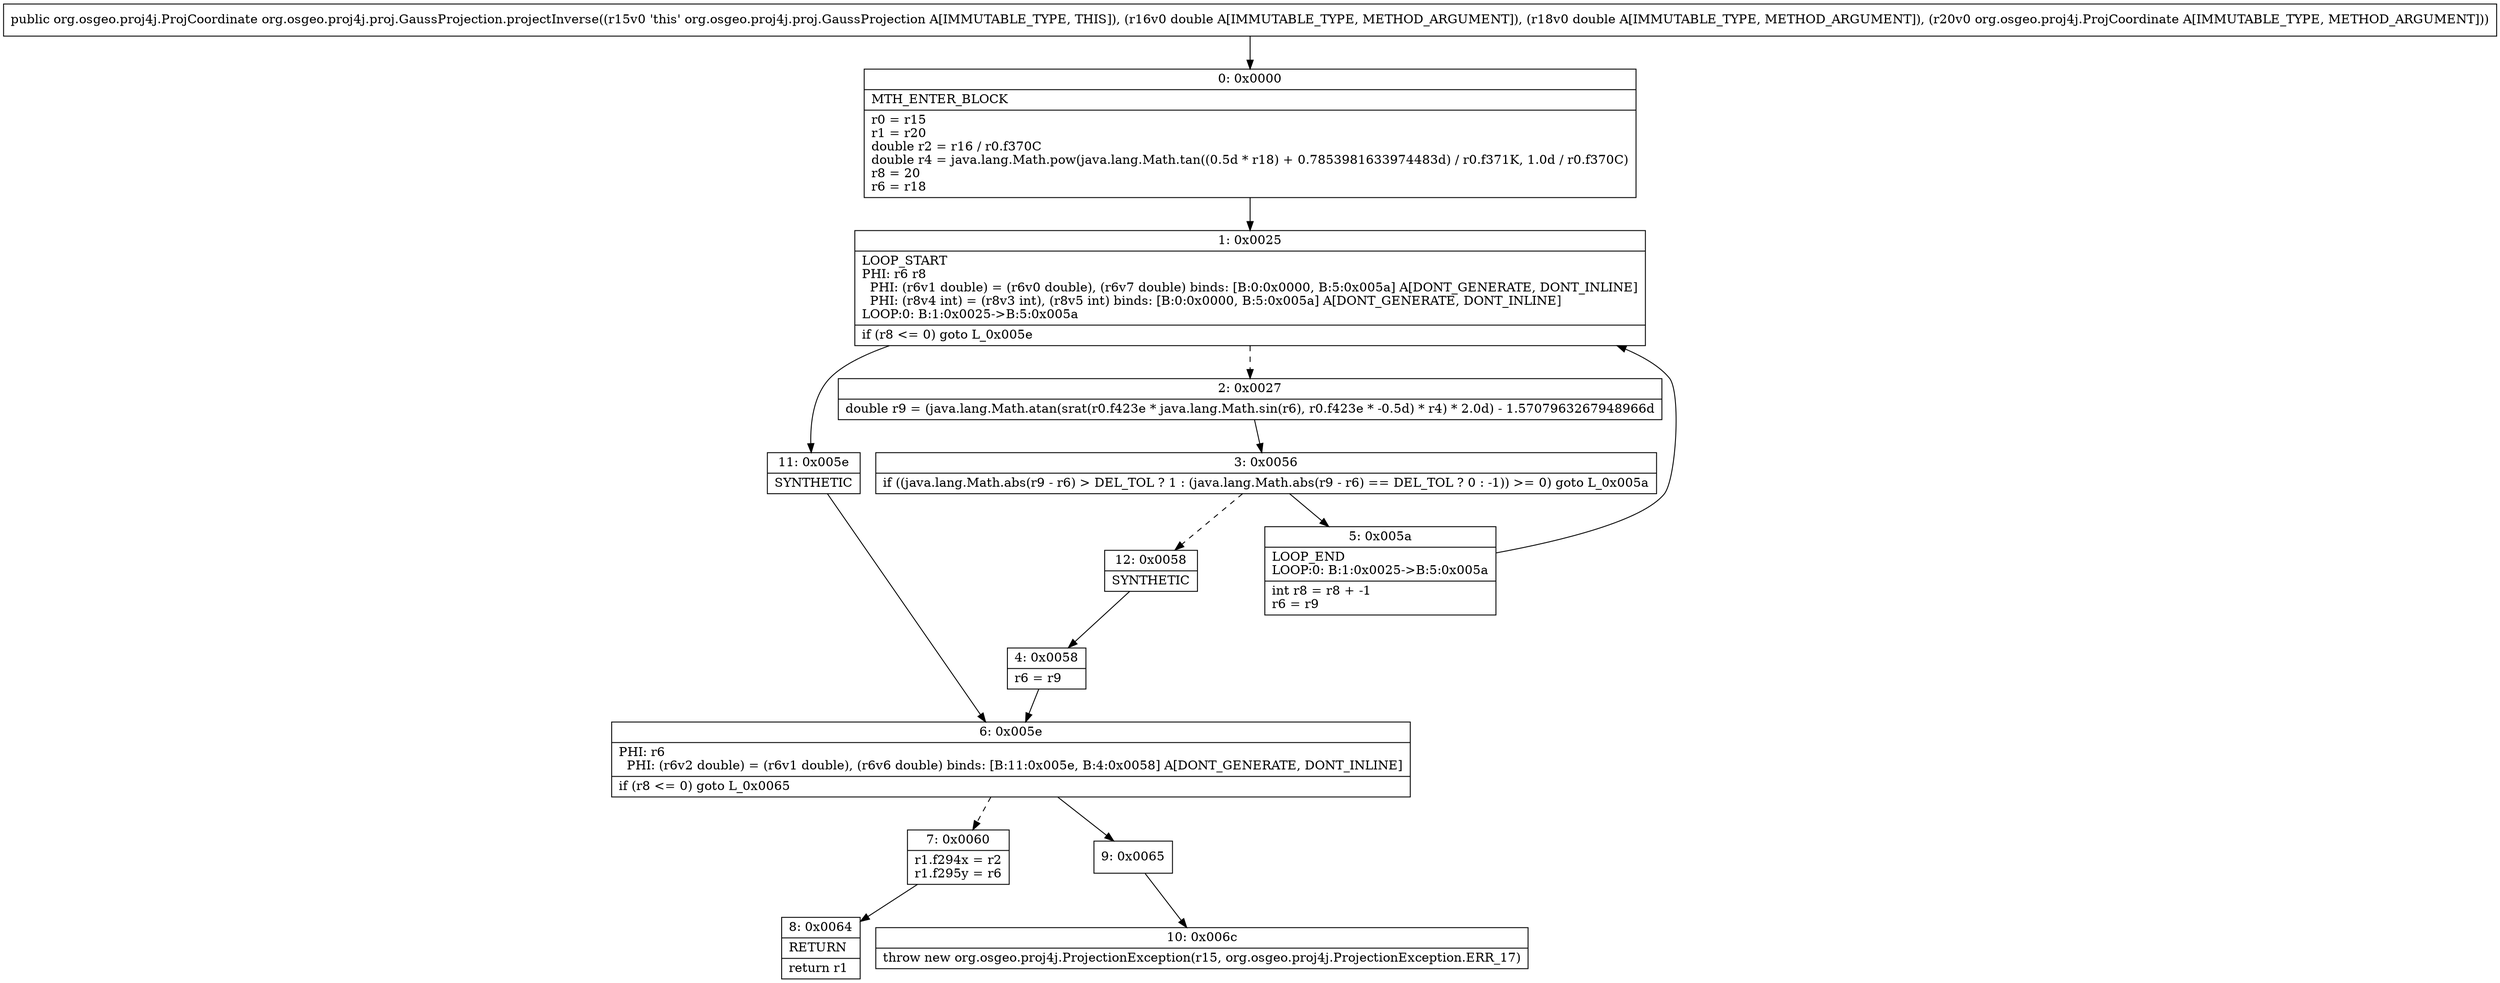 digraph "CFG fororg.osgeo.proj4j.proj.GaussProjection.projectInverse(DDLorg\/osgeo\/proj4j\/ProjCoordinate;)Lorg\/osgeo\/proj4j\/ProjCoordinate;" {
Node_0 [shape=record,label="{0\:\ 0x0000|MTH_ENTER_BLOCK\l|r0 = r15\lr1 = r20\ldouble r2 = r16 \/ r0.f370C\ldouble r4 = java.lang.Math.pow(java.lang.Math.tan((0.5d * r18) + 0.7853981633974483d) \/ r0.f371K, 1.0d \/ r0.f370C)\lr8 = 20\lr6 = r18\l}"];
Node_1 [shape=record,label="{1\:\ 0x0025|LOOP_START\lPHI: r6 r8 \l  PHI: (r6v1 double) = (r6v0 double), (r6v7 double) binds: [B:0:0x0000, B:5:0x005a] A[DONT_GENERATE, DONT_INLINE]\l  PHI: (r8v4 int) = (r8v3 int), (r8v5 int) binds: [B:0:0x0000, B:5:0x005a] A[DONT_GENERATE, DONT_INLINE]\lLOOP:0: B:1:0x0025\-\>B:5:0x005a\l|if (r8 \<= 0) goto L_0x005e\l}"];
Node_2 [shape=record,label="{2\:\ 0x0027|double r9 = (java.lang.Math.atan(srat(r0.f423e * java.lang.Math.sin(r6), r0.f423e * \-0.5d) * r4) * 2.0d) \- 1.5707963267948966d\l}"];
Node_3 [shape=record,label="{3\:\ 0x0056|if ((java.lang.Math.abs(r9 \- r6) \> DEL_TOL ? 1 : (java.lang.Math.abs(r9 \- r6) == DEL_TOL ? 0 : \-1)) \>= 0) goto L_0x005a\l}"];
Node_4 [shape=record,label="{4\:\ 0x0058|r6 = r9\l}"];
Node_5 [shape=record,label="{5\:\ 0x005a|LOOP_END\lLOOP:0: B:1:0x0025\-\>B:5:0x005a\l|int r8 = r8 + \-1\lr6 = r9\l}"];
Node_6 [shape=record,label="{6\:\ 0x005e|PHI: r6 \l  PHI: (r6v2 double) = (r6v1 double), (r6v6 double) binds: [B:11:0x005e, B:4:0x0058] A[DONT_GENERATE, DONT_INLINE]\l|if (r8 \<= 0) goto L_0x0065\l}"];
Node_7 [shape=record,label="{7\:\ 0x0060|r1.f294x = r2\lr1.f295y = r6\l}"];
Node_8 [shape=record,label="{8\:\ 0x0064|RETURN\l|return r1\l}"];
Node_9 [shape=record,label="{9\:\ 0x0065}"];
Node_10 [shape=record,label="{10\:\ 0x006c|throw new org.osgeo.proj4j.ProjectionException(r15, org.osgeo.proj4j.ProjectionException.ERR_17)\l}"];
Node_11 [shape=record,label="{11\:\ 0x005e|SYNTHETIC\l}"];
Node_12 [shape=record,label="{12\:\ 0x0058|SYNTHETIC\l}"];
MethodNode[shape=record,label="{public org.osgeo.proj4j.ProjCoordinate org.osgeo.proj4j.proj.GaussProjection.projectInverse((r15v0 'this' org.osgeo.proj4j.proj.GaussProjection A[IMMUTABLE_TYPE, THIS]), (r16v0 double A[IMMUTABLE_TYPE, METHOD_ARGUMENT]), (r18v0 double A[IMMUTABLE_TYPE, METHOD_ARGUMENT]), (r20v0 org.osgeo.proj4j.ProjCoordinate A[IMMUTABLE_TYPE, METHOD_ARGUMENT])) }"];
MethodNode -> Node_0;
Node_0 -> Node_1;
Node_1 -> Node_2[style=dashed];
Node_1 -> Node_11;
Node_2 -> Node_3;
Node_3 -> Node_5;
Node_3 -> Node_12[style=dashed];
Node_4 -> Node_6;
Node_5 -> Node_1;
Node_6 -> Node_7[style=dashed];
Node_6 -> Node_9;
Node_7 -> Node_8;
Node_9 -> Node_10;
Node_11 -> Node_6;
Node_12 -> Node_4;
}

